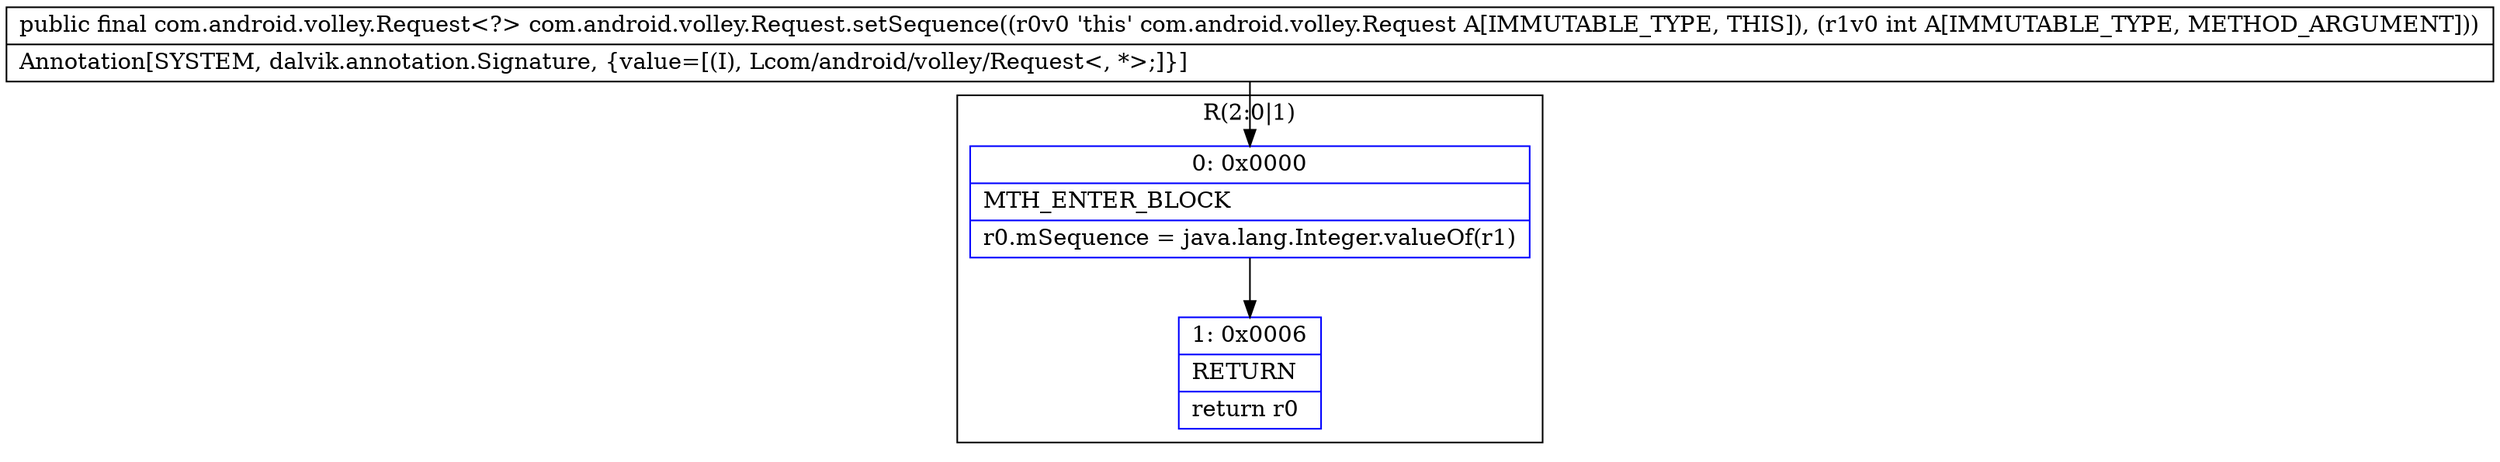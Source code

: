 digraph "CFG forcom.android.volley.Request.setSequence(I)Lcom\/android\/volley\/Request;" {
subgraph cluster_Region_1146063935 {
label = "R(2:0|1)";
node [shape=record,color=blue];
Node_0 [shape=record,label="{0\:\ 0x0000|MTH_ENTER_BLOCK\l|r0.mSequence = java.lang.Integer.valueOf(r1)\l}"];
Node_1 [shape=record,label="{1\:\ 0x0006|RETURN\l|return r0\l}"];
}
MethodNode[shape=record,label="{public final com.android.volley.Request\<?\> com.android.volley.Request.setSequence((r0v0 'this' com.android.volley.Request A[IMMUTABLE_TYPE, THIS]), (r1v0 int A[IMMUTABLE_TYPE, METHOD_ARGUMENT]))  | Annotation[SYSTEM, dalvik.annotation.Signature, \{value=[(I), Lcom\/android\/volley\/Request\<, *\>;]\}]\l}"];
MethodNode -> Node_0;
Node_0 -> Node_1;
}

